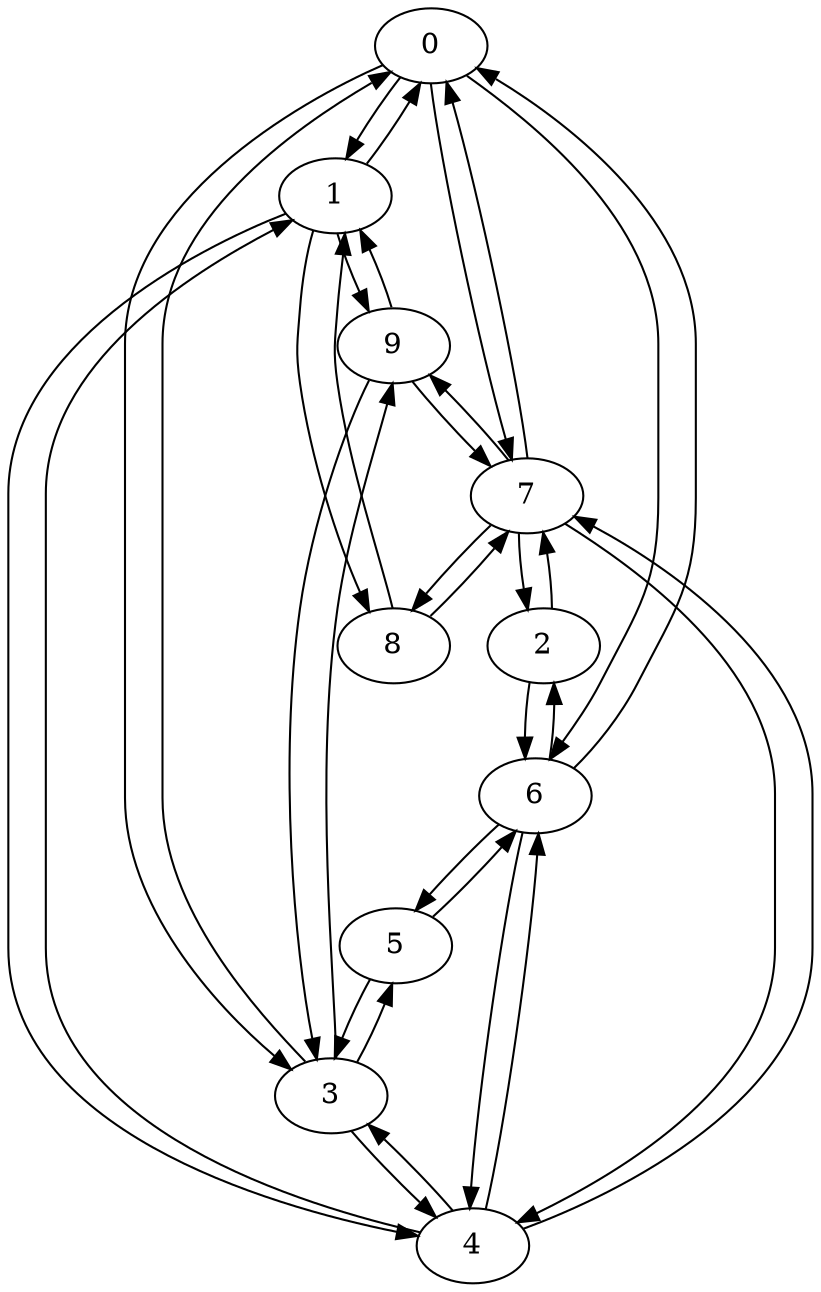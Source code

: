 digraph G {
0 -> 1;
0 -> 3;
0 -> 6;
0 -> 7;
1 -> 0;
1 -> 4;
1 -> 8;
1 -> 9;
2 -> 6;
2 -> 7;
3 -> 0;
3 -> 4;
3 -> 5;
3 -> 9;
4 -> 1;
4 -> 3;
4 -> 6;
4 -> 7;
5 -> 3;
5 -> 6;
6 -> 0;
6 -> 2;
6 -> 4;
6 -> 5;
7 -> 0;
7 -> 2;
7 -> 4;
7 -> 8;
7 -> 9;
8 -> 1;
8 -> 7;
9 -> 1;
9 -> 3;
9 -> 7;
}
